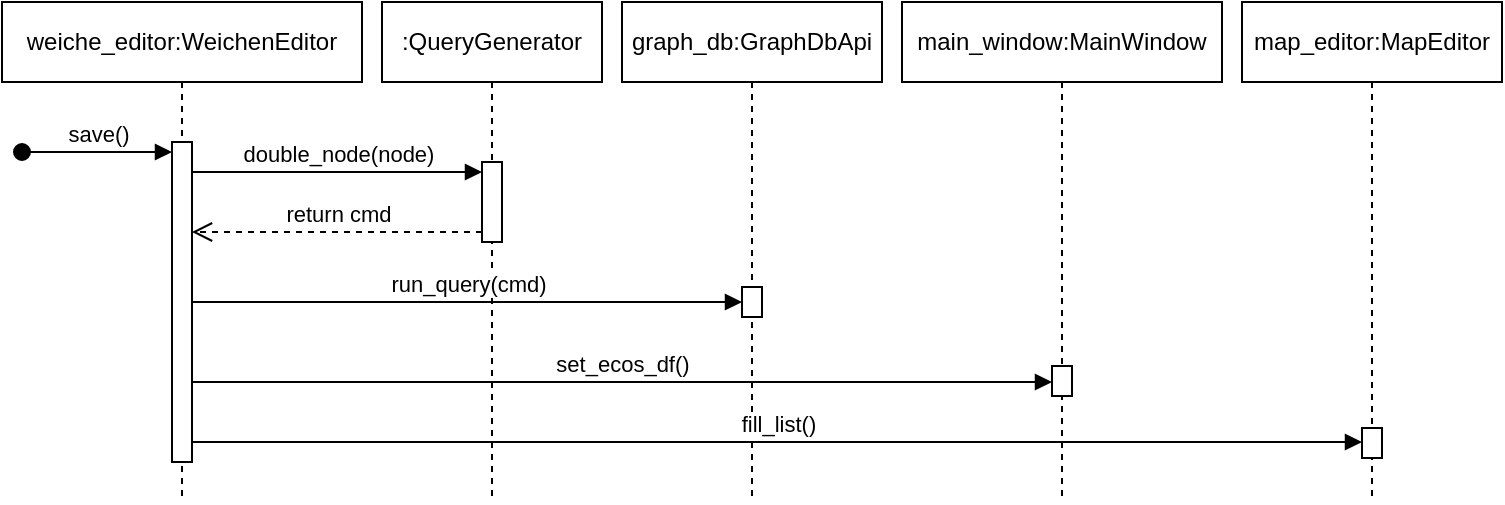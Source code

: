 <mxfile version="23.1.4" type="github">
  <diagram name="Page-1" id="2YBvvXClWsGukQMizWep">
    <mxGraphModel dx="1418" dy="743" grid="1" gridSize="10" guides="1" tooltips="1" connect="1" arrows="1" fold="1" page="1" pageScale="1" pageWidth="850" pageHeight="1100" math="0" shadow="0">
      <root>
        <mxCell id="0" />
        <mxCell id="1" parent="0" />
        <mxCell id="367FC9NpX3CUArkxd8OE-12" value="weiche_editor:WeichenEditor" style="shape=umlLifeline;perimeter=lifelinePerimeter;whiteSpace=wrap;html=1;container=1;dropTarget=0;collapsible=0;recursiveResize=0;outlineConnect=0;portConstraint=eastwest;newEdgeStyle={&quot;curved&quot;:0,&quot;rounded&quot;:0};" parent="1" vertex="1">
          <mxGeometry x="20" y="20" width="180" height="250" as="geometry" />
        </mxCell>
        <mxCell id="367FC9NpX3CUArkxd8OE-4" value="" style="html=1;points=[[0,0,0,0,5],[0,1,0,0,-5],[1,0,0,0,5],[1,1,0,0,-5]];perimeter=orthogonalPerimeter;outlineConnect=0;targetShapes=umlLifeline;portConstraint=eastwest;newEdgeStyle={&quot;curved&quot;:0,&quot;rounded&quot;:0};" parent="367FC9NpX3CUArkxd8OE-12" vertex="1">
          <mxGeometry x="85" y="70" width="10" height="160" as="geometry" />
        </mxCell>
        <mxCell id="367FC9NpX3CUArkxd8OE-5" value="save()" style="html=1;verticalAlign=bottom;startArrow=oval;endArrow=block;startSize=8;curved=0;rounded=0;entryX=0;entryY=0;entryDx=0;entryDy=5;" parent="367FC9NpX3CUArkxd8OE-12" target="367FC9NpX3CUArkxd8OE-4" edge="1">
          <mxGeometry relative="1" as="geometry">
            <mxPoint x="10" y="75" as="sourcePoint" />
          </mxGeometry>
        </mxCell>
        <mxCell id="367FC9NpX3CUArkxd8OE-16" value=":QueryGenerator" style="shape=umlLifeline;perimeter=lifelinePerimeter;whiteSpace=wrap;html=1;container=1;dropTarget=0;collapsible=0;recursiveResize=0;outlineConnect=0;portConstraint=eastwest;newEdgeStyle={&quot;curved&quot;:0,&quot;rounded&quot;:0};" parent="1" vertex="1">
          <mxGeometry x="210" y="20" width="110" height="250" as="geometry" />
        </mxCell>
        <mxCell id="367FC9NpX3CUArkxd8OE-18" value="" style="html=1;points=[[0,0,0,0,5],[0,1,0,0,-5],[1,0,0,0,5],[1,1,0,0,-5]];perimeter=orthogonalPerimeter;outlineConnect=0;targetShapes=umlLifeline;portConstraint=eastwest;newEdgeStyle={&quot;curved&quot;:0,&quot;rounded&quot;:0};" parent="367FC9NpX3CUArkxd8OE-16" vertex="1">
          <mxGeometry x="50" y="80" width="10" height="40" as="geometry" />
        </mxCell>
        <mxCell id="367FC9NpX3CUArkxd8OE-19" value="double_node(node)" style="html=1;verticalAlign=bottom;endArrow=block;curved=0;rounded=0;entryX=0;entryY=0;entryDx=0;entryDy=5;" parent="1" source="367FC9NpX3CUArkxd8OE-4" target="367FC9NpX3CUArkxd8OE-18" edge="1">
          <mxGeometry relative="1" as="geometry">
            <mxPoint x="290" y="165" as="sourcePoint" />
          </mxGeometry>
        </mxCell>
        <mxCell id="367FC9NpX3CUArkxd8OE-20" value="return cmd" style="html=1;verticalAlign=bottom;endArrow=open;dashed=1;endSize=8;curved=0;rounded=0;exitX=0;exitY=1;exitDx=0;exitDy=-5;" parent="1" source="367FC9NpX3CUArkxd8OE-18" target="367FC9NpX3CUArkxd8OE-4" edge="1">
          <mxGeometry relative="1" as="geometry">
            <mxPoint x="150" y="175" as="targetPoint" />
          </mxGeometry>
        </mxCell>
        <mxCell id="367FC9NpX3CUArkxd8OE-21" value="graph_db:GraphDbApi" style="shape=umlLifeline;perimeter=lifelinePerimeter;whiteSpace=wrap;html=1;container=1;dropTarget=0;collapsible=0;recursiveResize=0;outlineConnect=0;portConstraint=eastwest;newEdgeStyle={&quot;curved&quot;:0,&quot;rounded&quot;:0};" parent="1" vertex="1">
          <mxGeometry x="330" y="20" width="130" height="250" as="geometry" />
        </mxCell>
        <mxCell id="367FC9NpX3CUArkxd8OE-23" value="" style="html=1;points=[[0,0,0,0,5],[0,1,0,0,-5],[1,0,0,0,5],[1,1,0,0,-5]];perimeter=orthogonalPerimeter;outlineConnect=0;targetShapes=umlLifeline;portConstraint=eastwest;newEdgeStyle={&quot;curved&quot;:0,&quot;rounded&quot;:0};" parent="367FC9NpX3CUArkxd8OE-21" vertex="1">
          <mxGeometry x="60" y="142.5" width="10" height="15" as="geometry" />
        </mxCell>
        <mxCell id="367FC9NpX3CUArkxd8OE-24" value="run_query(cmd)" style="html=1;verticalAlign=bottom;endArrow=block;curved=0;rounded=0;" parent="1" edge="1">
          <mxGeometry relative="1" as="geometry">
            <mxPoint x="115" y="170" as="sourcePoint" />
            <mxPoint x="390" y="170" as="targetPoint" />
            <Array as="points">
              <mxPoint x="300" y="170" />
            </Array>
            <mxPoint as="offset" />
          </mxGeometry>
        </mxCell>
        <mxCell id="367FC9NpX3CUArkxd8OE-26" value="main_window:MainWindow" style="shape=umlLifeline;perimeter=lifelinePerimeter;whiteSpace=wrap;html=1;container=1;dropTarget=0;collapsible=0;recursiveResize=0;outlineConnect=0;portConstraint=eastwest;newEdgeStyle={&quot;curved&quot;:0,&quot;rounded&quot;:0};" parent="1" vertex="1">
          <mxGeometry x="470" y="20" width="160" height="250" as="geometry" />
        </mxCell>
        <mxCell id="367FC9NpX3CUArkxd8OE-27" value="" style="html=1;points=[[0,0,0,0,5],[0,1,0,0,-5],[1,0,0,0,5],[1,1,0,0,-5]];perimeter=orthogonalPerimeter;outlineConnect=0;targetShapes=umlLifeline;portConstraint=eastwest;newEdgeStyle={&quot;curved&quot;:0,&quot;rounded&quot;:0};" parent="367FC9NpX3CUArkxd8OE-26" vertex="1">
          <mxGeometry x="75" y="182" width="10" height="15" as="geometry" />
        </mxCell>
        <mxCell id="367FC9NpX3CUArkxd8OE-28" value="set_ecos_df()" style="html=1;verticalAlign=bottom;endArrow=block;curved=0;rounded=0;" parent="1" source="367FC9NpX3CUArkxd8OE-4" target="367FC9NpX3CUArkxd8OE-27" edge="1">
          <mxGeometry relative="1" as="geometry">
            <mxPoint x="445" y="255" as="sourcePoint" />
            <Array as="points">
              <mxPoint x="360" y="210" />
            </Array>
          </mxGeometry>
        </mxCell>
        <mxCell id="367FC9NpX3CUArkxd8OE-33" value="map_editor:MapEditor" style="shape=umlLifeline;perimeter=lifelinePerimeter;whiteSpace=wrap;html=1;container=1;dropTarget=0;collapsible=0;recursiveResize=0;outlineConnect=0;portConstraint=eastwest;newEdgeStyle={&quot;curved&quot;:0,&quot;rounded&quot;:0};" parent="1" vertex="1">
          <mxGeometry x="640" y="20" width="130" height="250" as="geometry" />
        </mxCell>
        <mxCell id="367FC9NpX3CUArkxd8OE-34" value="" style="html=1;points=[[0,0,0,0,5],[0,1,0,0,-5],[1,0,0,0,5],[1,1,0,0,-5]];perimeter=orthogonalPerimeter;outlineConnect=0;targetShapes=umlLifeline;portConstraint=eastwest;newEdgeStyle={&quot;curved&quot;:0,&quot;rounded&quot;:0};" parent="367FC9NpX3CUArkxd8OE-33" vertex="1">
          <mxGeometry x="60" y="213" width="10" height="15" as="geometry" />
        </mxCell>
        <mxCell id="367FC9NpX3CUArkxd8OE-35" value="fill_list()" style="html=1;verticalAlign=bottom;endArrow=block;curved=0;rounded=0;" parent="1" source="367FC9NpX3CUArkxd8OE-4" target="367FC9NpX3CUArkxd8OE-34" edge="1">
          <mxGeometry relative="1" as="geometry">
            <mxPoint x="555" y="395" as="sourcePoint" />
            <Array as="points">
              <mxPoint x="400" y="240" />
            </Array>
          </mxGeometry>
        </mxCell>
      </root>
    </mxGraphModel>
  </diagram>
</mxfile>
